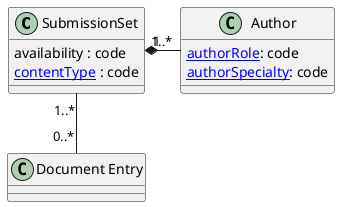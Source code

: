 @startuml

class "SubmissionSet" as s {
    availability : code
    [[ValueSet-IHEXDScontentTypeCode.html contentType]] : code
}

class "Author" as a {
    [[ValueSet-IHEXDSauthorRole.html authorRole]]: code
    [[ValueSet-IHEXDSauthorSpecialty.html authorSpecialty]]: code
}

class "Document Entry" as de {

}

s "1..*" -- "0..*" de
s "1" *-right- "1..*" a

@enduml